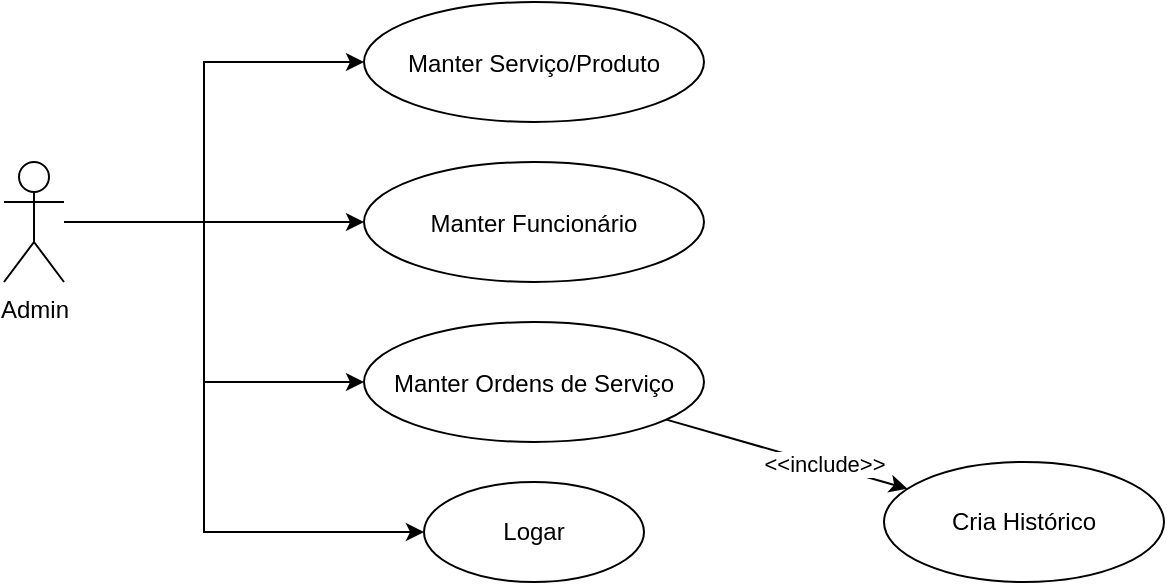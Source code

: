 <mxfile version="13.5.7" type="device" pages="2"><diagram id="EzX3RsKfhel5q3rRGuzK" name="Admin"><mxGraphModel dx="1108" dy="520" grid="1" gridSize="10" guides="1" tooltips="1" connect="1" arrows="1" fold="1" page="1" pageScale="1" pageWidth="827" pageHeight="1169" math="0" shadow="0"><root><mxCell id="0"/><mxCell id="1" parent="0"/><mxCell id="CAKWpnRhXBWIcc7ueE9G-6" style="edgeStyle=orthogonalEdgeStyle;rounded=0;orthogonalLoop=1;jettySize=auto;html=1;entryX=0;entryY=0.5;entryDx=0;entryDy=0;" parent="1" source="CAKWpnRhXBWIcc7ueE9G-1" target="CAKWpnRhXBWIcc7ueE9G-2" edge="1"><mxGeometry relative="1" as="geometry"><Array as="points"><mxPoint x="240" y="220"/><mxPoint x="240" y="140"/></Array></mxGeometry></mxCell><mxCell id="CAKWpnRhXBWIcc7ueE9G-8" style="edgeStyle=orthogonalEdgeStyle;rounded=0;orthogonalLoop=1;jettySize=auto;html=1;entryX=0;entryY=0.5;entryDx=0;entryDy=0;" parent="1" source="CAKWpnRhXBWIcc7ueE9G-1" target="CAKWpnRhXBWIcc7ueE9G-7" edge="1"><mxGeometry relative="1" as="geometry"/></mxCell><mxCell id="CAKWpnRhXBWIcc7ueE9G-10" style="edgeStyle=orthogonalEdgeStyle;rounded=0;orthogonalLoop=1;jettySize=auto;html=1;entryX=0;entryY=0.5;entryDx=0;entryDy=0;" parent="1" source="CAKWpnRhXBWIcc7ueE9G-1" target="CAKWpnRhXBWIcc7ueE9G-9" edge="1"><mxGeometry relative="1" as="geometry"><Array as="points"><mxPoint x="240" y="220"/><mxPoint x="240" y="300"/></Array></mxGeometry></mxCell><mxCell id="ouwO3G7I2ycvAQxtXxWf-2" style="edgeStyle=orthogonalEdgeStyle;rounded=0;orthogonalLoop=1;jettySize=auto;html=1;entryX=0;entryY=0.5;entryDx=0;entryDy=0;" edge="1" parent="1" source="CAKWpnRhXBWIcc7ueE9G-1" target="ouwO3G7I2ycvAQxtXxWf-1"><mxGeometry relative="1" as="geometry"><Array as="points"><mxPoint x="240" y="220"/><mxPoint x="240" y="375"/></Array></mxGeometry></mxCell><mxCell id="CAKWpnRhXBWIcc7ueE9G-1" value="Admin" style="shape=umlActor;verticalLabelPosition=bottom;verticalAlign=top;html=1;" parent="1" vertex="1"><mxGeometry x="140" y="190" width="30" height="60" as="geometry"/></mxCell><mxCell id="CAKWpnRhXBWIcc7ueE9G-2" value="Manter Serviço/Produto" style="ellipse;" parent="1" vertex="1"><mxGeometry x="320" y="110" width="170" height="60" as="geometry"/></mxCell><mxCell id="CAKWpnRhXBWIcc7ueE9G-7" value="Manter Funcionário" style="ellipse;" parent="1" vertex="1"><mxGeometry x="320" y="190" width="170" height="60" as="geometry"/></mxCell><mxCell id="CAKWpnRhXBWIcc7ueE9G-9" value="Manter Ordens de Serviço" style="ellipse;" parent="1" vertex="1"><mxGeometry x="320" y="270" width="170" height="60" as="geometry"/></mxCell><mxCell id="ouwO3G7I2ycvAQxtXxWf-1" value="Logar" style="ellipse;whiteSpace=wrap;html=1;" vertex="1" parent="1"><mxGeometry x="350" y="350" width="110" height="50" as="geometry"/></mxCell><mxCell id="nd92KIVeN_t2CMf7BQdU-1" value="Cria Histórico" style="ellipse;whiteSpace=wrap;html=1;" vertex="1" parent="1"><mxGeometry x="580" y="340" width="140" height="60" as="geometry"/></mxCell><mxCell id="nd92KIVeN_t2CMf7BQdU-2" value="" style="endArrow=classic;html=1;" edge="1" parent="1" source="CAKWpnRhXBWIcc7ueE9G-9" target="nd92KIVeN_t2CMf7BQdU-1"><mxGeometry width="50" height="50" relative="1" as="geometry"><mxPoint x="400" y="290" as="sourcePoint"/><mxPoint x="450" y="240" as="targetPoint"/></mxGeometry></mxCell><mxCell id="nd92KIVeN_t2CMf7BQdU-3" value="&amp;lt;&amp;lt;include&amp;gt;&amp;gt;" style="edgeLabel;html=1;align=center;verticalAlign=middle;resizable=0;points=[];" vertex="1" connectable="0" parent="nd92KIVeN_t2CMf7BQdU-2"><mxGeometry x="0.301" y="1" relative="1" as="geometry"><mxPoint as="offset"/></mxGeometry></mxCell></root></mxGraphModel></diagram><diagram id="0s-0RMCs47_4BUkujIv0" name="cliente"><mxGraphModel dx="1092" dy="504" grid="1" gridSize="10" guides="1" tooltips="1" connect="1" arrows="1" fold="1" page="1" pageScale="1" pageWidth="827" pageHeight="1169" math="0" shadow="0"><root><mxCell id="SbZjGf2_r-zFWWY6cCR2-0"/><mxCell id="SbZjGf2_r-zFWWY6cCR2-1" parent="SbZjGf2_r-zFWWY6cCR2-0"/><mxCell id="LPga40zfSSjCceN7GGko-5" style="edgeStyle=orthogonalEdgeStyle;rounded=0;orthogonalLoop=1;jettySize=auto;html=1;entryX=0;entryY=0.5;entryDx=0;entryDy=0;" edge="1" parent="SbZjGf2_r-zFWWY6cCR2-1" source="LPga40zfSSjCceN7GGko-0" target="LPga40zfSSjCceN7GGko-1"><mxGeometry relative="1" as="geometry"/></mxCell><mxCell id="LPga40zfSSjCceN7GGko-6" style="edgeStyle=orthogonalEdgeStyle;rounded=0;orthogonalLoop=1;jettySize=auto;html=1;" edge="1" parent="SbZjGf2_r-zFWWY6cCR2-1" source="LPga40zfSSjCceN7GGko-0" target="LPga40zfSSjCceN7GGko-2"><mxGeometry relative="1" as="geometry"/></mxCell><mxCell id="LPga40zfSSjCceN7GGko-7" style="edgeStyle=orthogonalEdgeStyle;rounded=0;orthogonalLoop=1;jettySize=auto;html=1;entryX=0;entryY=0.5;entryDx=0;entryDy=0;" edge="1" parent="SbZjGf2_r-zFWWY6cCR2-1" source="LPga40zfSSjCceN7GGko-0" target="LPga40zfSSjCceN7GGko-3"><mxGeometry relative="1" as="geometry"/></mxCell><mxCell id="LPga40zfSSjCceN7GGko-8" style="edgeStyle=orthogonalEdgeStyle;rounded=0;orthogonalLoop=1;jettySize=auto;html=1;entryX=0;entryY=0.5;entryDx=0;entryDy=0;" edge="1" parent="SbZjGf2_r-zFWWY6cCR2-1" source="LPga40zfSSjCceN7GGko-0" target="LPga40zfSSjCceN7GGko-4"><mxGeometry relative="1" as="geometry"/></mxCell><mxCell id="LPga40zfSSjCceN7GGko-0" value="cliente" style="shape=umlActor;verticalLabelPosition=bottom;verticalAlign=top;html=1;outlineConnect=0;" vertex="1" parent="SbZjGf2_r-zFWWY6cCR2-1"><mxGeometry x="160" y="260" width="30" height="60" as="geometry"/></mxCell><mxCell id="LPga40zfSSjCceN7GGko-1" value="Cadastrar cliente" style="ellipse;whiteSpace=wrap;html=1;" vertex="1" parent="SbZjGf2_r-zFWWY6cCR2-1"><mxGeometry x="310" y="160" width="110" height="50" as="geometry"/></mxCell><mxCell id="LPga40zfSSjCceN7GGko-2" value="Logar" style="ellipse;whiteSpace=wrap;html=1;" vertex="1" parent="SbZjGf2_r-zFWWY6cCR2-1"><mxGeometry x="310" y="230" width="110" height="50" as="geometry"/></mxCell><mxCell id="LPga40zfSSjCceN7GGko-3" value="solicitar serviço/produto" style="ellipse;whiteSpace=wrap;html=1;" vertex="1" parent="SbZjGf2_r-zFWWY6cCR2-1"><mxGeometry x="310" y="310" width="110" height="50" as="geometry"/></mxCell><mxCell id="LPga40zfSSjCceN7GGko-4" value="Acompanhar&amp;nbsp;&lt;br&gt;solicitações" style="ellipse;whiteSpace=wrap;html=1;" vertex="1" parent="SbZjGf2_r-zFWWY6cCR2-1"><mxGeometry x="310" y="380" width="110" height="50" as="geometry"/></mxCell></root></mxGraphModel></diagram></mxfile>